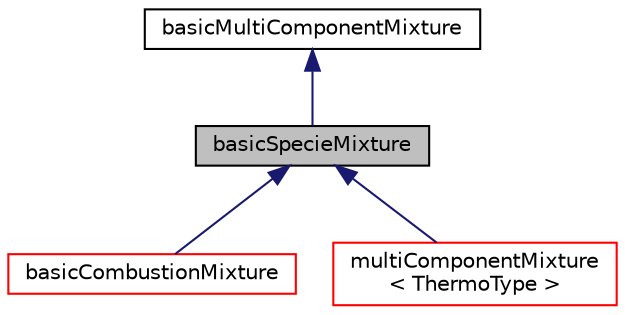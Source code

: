digraph "basicSpecieMixture"
{
  bgcolor="transparent";
  edge [fontname="Helvetica",fontsize="10",labelfontname="Helvetica",labelfontsize="10"];
  node [fontname="Helvetica",fontsize="10",shape=record];
  Node1 [label="basicSpecieMixture",height=0.2,width=0.4,color="black", fillcolor="grey75", style="filled", fontcolor="black"];
  Node2 -> Node1 [dir="back",color="midnightblue",fontsize="10",style="solid",fontname="Helvetica"];
  Node2 [label="basicMultiComponentMixture",height=0.2,width=0.4,color="black",URL="$a00111.html",tooltip="Multi-component mixture. "];
  Node1 -> Node3 [dir="back",color="midnightblue",fontsize="10",style="solid",fontname="Helvetica"];
  Node3 [label="basicCombustionMixture",height=0.2,width=0.4,color="red",URL="$a00103.html",tooltip="Specialization of the basicSpecieMixture for combustion. "];
  Node1 -> Node4 [dir="back",color="midnightblue",fontsize="10",style="solid",fontname="Helvetica"];
  Node4 [label="multiComponentMixture\l\< ThermoType \>",height=0.2,width=0.4,color="red",URL="$a01541.html",tooltip="Foam::multiComponentMixture. "];
}

